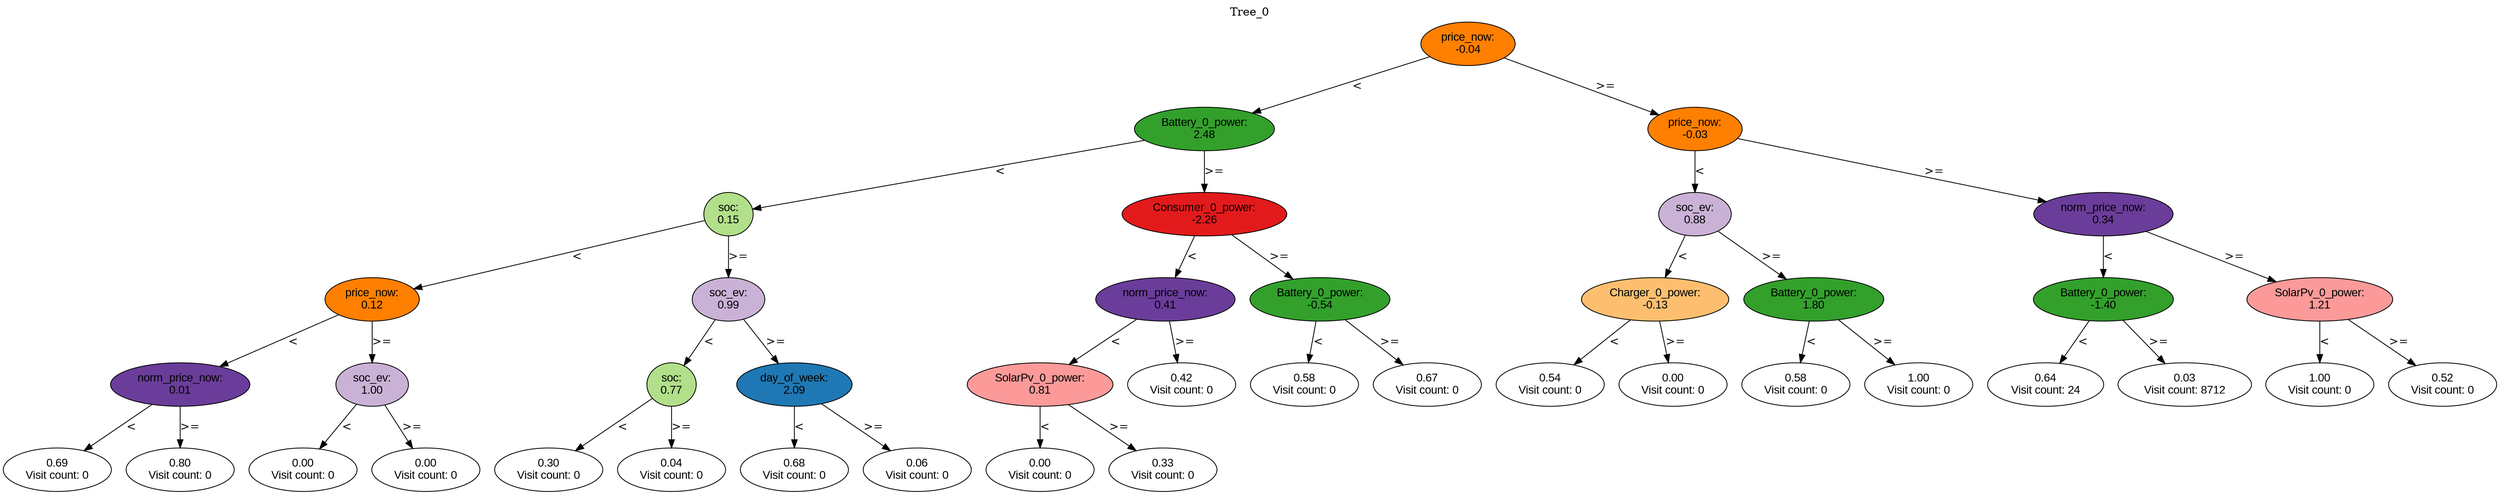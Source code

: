 digraph BST {
    node [fontname="Arial" style=filled colorscheme=paired12];
    0 [ label = "price_now:
-0.04" fillcolor=8];
    1 [ label = "Battery_0_power:
2.48" fillcolor=4];
    2 [ label = "soc:
0.15" fillcolor=3];
    3 [ label = "price_now:
0.12" fillcolor=8];
    4 [ label = "norm_price_now:
0.01" fillcolor=10];
    5 [ label = "0.69
Visit count: 0" fillcolor=white];
    6 [ label = "0.80
Visit count: 0" fillcolor=white];
    7 [ label = "soc_ev:
1.00" fillcolor=9];
    8 [ label = "0.00
Visit count: 0" fillcolor=white];
    9 [ label = "0.00
Visit count: 0" fillcolor=white];
    10 [ label = "soc_ev:
0.99" fillcolor=9];
    11 [ label = "soc:
0.77" fillcolor=3];
    12 [ label = "0.30
Visit count: 0" fillcolor=white];
    13 [ label = "0.04
Visit count: 0" fillcolor=white];
    14 [ label = "day_of_week:
2.09" fillcolor=2];
    15 [ label = "0.68
Visit count: 0" fillcolor=white];
    16 [ label = "0.06
Visit count: 0" fillcolor=white];
    17 [ label = "Consumer_0_power:
-2.26" fillcolor=6];
    18 [ label = "norm_price_now:
0.41" fillcolor=10];
    19 [ label = "SolarPv_0_power:
0.81" fillcolor=5];
    20 [ label = "0.00
Visit count: 0" fillcolor=white];
    21 [ label = "0.33
Visit count: 0" fillcolor=white];
    22 [ label = "0.42
Visit count: 0" fillcolor=white];
    23 [ label = "Battery_0_power:
-0.54" fillcolor=4];
    24 [ label = "0.58
Visit count: 0" fillcolor=white];
    25 [ label = "0.67
Visit count: 0" fillcolor=white];
    26 [ label = "price_now:
-0.03" fillcolor=8];
    27 [ label = "soc_ev:
0.88" fillcolor=9];
    28 [ label = "Charger_0_power:
-0.13" fillcolor=7];
    29 [ label = "0.54
Visit count: 0" fillcolor=white];
    30 [ label = "0.00
Visit count: 0" fillcolor=white];
    31 [ label = "Battery_0_power:
1.80" fillcolor=4];
    32 [ label = "0.58
Visit count: 0" fillcolor=white];
    33 [ label = "1.00
Visit count: 0" fillcolor=white];
    34 [ label = "norm_price_now:
0.34" fillcolor=10];
    35 [ label = "Battery_0_power:
-1.40" fillcolor=4];
    36 [ label = "0.64
Visit count: 24" fillcolor=white];
    37 [ label = "0.03
Visit count: 8712" fillcolor=white];
    38 [ label = "SolarPv_0_power:
1.21" fillcolor=5];
    39 [ label = "1.00
Visit count: 0" fillcolor=white];
    40 [ label = "0.52
Visit count: 0" fillcolor=white];

    0  -> 1[ label = "<"];
    0  -> 26[ label = ">="];
    1  -> 2[ label = "<"];
    1  -> 17[ label = ">="];
    2  -> 3[ label = "<"];
    2  -> 10[ label = ">="];
    3  -> 4[ label = "<"];
    3  -> 7[ label = ">="];
    4  -> 5[ label = "<"];
    4  -> 6[ label = ">="];
    7  -> 8[ label = "<"];
    7  -> 9[ label = ">="];
    10  -> 11[ label = "<"];
    10  -> 14[ label = ">="];
    11  -> 12[ label = "<"];
    11  -> 13[ label = ">="];
    14  -> 15[ label = "<"];
    14  -> 16[ label = ">="];
    17  -> 18[ label = "<"];
    17  -> 23[ label = ">="];
    18  -> 19[ label = "<"];
    18  -> 22[ label = ">="];
    19  -> 20[ label = "<"];
    19  -> 21[ label = ">="];
    23  -> 24[ label = "<"];
    23  -> 25[ label = ">="];
    26  -> 27[ label = "<"];
    26  -> 34[ label = ">="];
    27  -> 28[ label = "<"];
    27  -> 31[ label = ">="];
    28  -> 29[ label = "<"];
    28  -> 30[ label = ">="];
    31  -> 32[ label = "<"];
    31  -> 33[ label = ">="];
    34  -> 35[ label = "<"];
    34  -> 38[ label = ">="];
    35  -> 36[ label = "<"];
    35  -> 37[ label = ">="];
    38  -> 39[ label = "<"];
    38  -> 40[ label = ">="];

    labelloc="t";
    label="Tree_0";
}